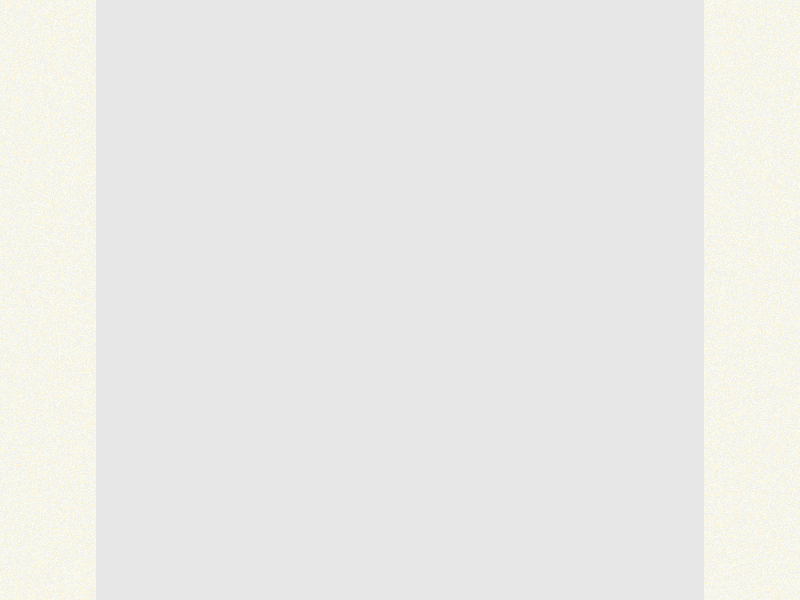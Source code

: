 // Persistence of Vision Ray Tracer Scene Description File
// for FreeCAD (http://www.freecadweb.org)

// Based on examples from the FreeCAD Website and Forum:
// https://forum.freecadweb.org/viewtopic.php?f=36&t=32745

// Modified by Way of wood (www.wayofwood.com)

#version 3.6;

#include "colors.inc"
#include "metals.inc"
#include "woods.inc"
#include "glass.inc"
#include "stones.inc"
#include "rad_def.inc"
#include "textures.inc"

// ----------------------------------------
#declare Rad_Quality = 3;

global_settings {
    assumed_gamma 1.0
    ambient_light color rgb <1.0,1.0,1.0>
    max_trace_level 20

    #switch (Rad_Quality)
     #case (1)
        radiosity { // Settings 1 (fast)
            Rad_Settings(Radiosity_Fast, off, off)
        }
        #break
     #case (2)
        radiosity { // Settings 2 (medium quality)
            Rad_Settings(Radiosity_2Bounce, on, on)
        }
        #break
     #case (3)
        radiosity{ // Settings 3 (high quality)
            Rad_Settings(Radiosity_Final, on, on)
            recursion_limit 2
        }
        #break
    #end
}

// ----------------------------------------

sky_sphere {
  pigment {
    gradient y
    color_map {
      [0.0 color Gray50]
      [0.7 color White]
    }
  }
}

// ----------------------------------------

// Floor
plane {
    y, -1
    texture {
        T_Grnt1
        scale 0.02
    }
    finish { ambient 0.0 reflection 0.1 specular 0.2 }
}


// Standard finish
//#declare StdFinish = F_MetalA;
//#declare StdFinish = finish { diffuse 0.7 };
//#declare StdFinish = finish { phong 0.5 };
//#declare StdFinish = finish { ambient rgb <0.5,0.5,0.5> };
//#declare StdFinish = finish { crand 0.5 phong 0.9};
#declare StdFinish = finish { ambient 0.01 diffuse 0.9 phong 1.0 phong_size 70 metallic brilliance 1.5} ;

// These are textures that can be used:

#declare T_wood = texture {
    T_Wood7
    scale 50.0
    translate x*1
    translate y*10
}

// Other textures are:
// Cherry_Wood, Cork, Dark_Wood, DMFDarkOak, DMFLightOak, DMFWood1
// DMFWood2, DMFWood3, DMFWood4
// See http://texlib.povray.org/wood-browsing_1.html for example pictures


// declares position and view direction

// Generated by FreeCAD (http://www.freecadweb.org/)
#declare cam_location =  <5,25.9077,5>;
#declare cam_look_at  = <5,5,5>;
#declare cam_sky      = <0,0,1>;
#declare cam_angle    = 45; 
camera {
  location  cam_location
  look_at   cam_look_at
  sky       cam_sky
  angle     cam_angle 
  right x*800/600
}
// Written by FreeCAD http://www.freecadweb.org/
// face number1 +++++++++++++++++++++++++++++++++++++++++++++++++++++++++++++++++++++
#declare Pov_Box1 = mesh2{
  vertex_vectors {
    4,
    <0,0,0>,
    <0,10,0>,
    <0,10,10>,
    <0,0,10>,
  }
  normal_vectors {
    4,
    <-1,0,-0>,
    <-1,0,-0>,
    <-1,0,-0>,
    <-1,0,-0>,
  }
  face_indices {
    2,
    <3,2,1>,
    <0,3,1>,
  }
} // end of Face1

// face number2 +++++++++++++++++++++++++++++++++++++++++++++++++++++++++++++++++++++
#declare Pov_Box2 = mesh2{
  vertex_vectors {
    4,
    <10,0,0>,
    <10,10,0>,
    <10,10,10>,
    <10,0,10>,
  }
  normal_vectors {
    4,
    <1,-0,0>,
    <1,-0,0>,
    <1,-0,0>,
    <1,-0,0>,
  }
  face_indices {
    2,
    <1,2,3>,
    <1,3,0>,
  }
} // end of Face2

// face number3 +++++++++++++++++++++++++++++++++++++++++++++++++++++++++++++++++++++
#declare Pov_Box3 = mesh2{
  vertex_vectors {
    4,
    <0,0,0>,
    <10,0,0>,
    <10,10,0>,
    <0,10,0>,
  }
  normal_vectors {
    4,
    <-0,-0,-1>,
    <-0,-0,-1>,
    <-0,-0,-1>,
    <-0,-0,-1>,
  }
  face_indices {
    2,
    <1,0,2>,
    <0,3,2>,
  }
} // end of Face3

// face number4 +++++++++++++++++++++++++++++++++++++++++++++++++++++++++++++++++++++
#declare Pov_Box4 = mesh2{
  vertex_vectors {
    4,
    <0,0,10>,
    <10,0,10>,
    <10,10,10>,
    <0,10,10>,
  }
  normal_vectors {
    4,
    <0,0,1>,
    <0,0,1>,
    <0,0,1>,
    <0,0,1>,
  }
  face_indices {
    2,
    <2,0,1>,
    <2,3,0>,
  }
} // end of Face4

// face number5 +++++++++++++++++++++++++++++++++++++++++++++++++++++++++++++++++++++
#declare Pov_Box5 = mesh2{
  vertex_vectors {
    4,
    <0,0,0>,
    <0,0,10>,
    <10,0,10>,
    <10,0,0>,
  }
  normal_vectors {
    4,
    <-0,-1,-0>,
    <-0,-1,-0>,
    <-0,-1,-0>,
    <-0,-1,-0>,
  }
  face_indices {
    2,
    <1,0,2>,
    <0,3,2>,
  }
} // end of Face5

// face number6 +++++++++++++++++++++++++++++++++++++++++++++++++++++++++++++++++++++
#declare Pov_Box6 = mesh2{
  vertex_vectors {
    4,
    <0,10,0>,
    <0,10,10>,
    <10,10,10>,
    <10,10,0>,
  }
  normal_vectors {
    4,
    <0,1,0>,
    <0,1,0>,
    <0,1,0>,
    <0,1,0>,
  }
  face_indices {
    2,
    <2,0,1>,
    <2,3,0>,
  }
} // end of Face6



// Declare all together +++++++++++++++++++++++++++++++++++++++++++++++++++++++++++++++++++++
#declare Pov_Box = union {
mesh2{ Pov_Box1}
mesh2{ Pov_Box2}
mesh2{ Pov_Box3}
mesh2{ Pov_Box4}
mesh2{ Pov_Box5}
mesh2{ Pov_Box6}
}
// instance to render
object {Pov_Box
 texture {
      pigment {color rgb <0.8,0.8,0.8>}
      finish {StdFinish } //definition on top of the project
  }
}



// Written by FreeCAD http://www.freecadweb.org/
// face number1 +++++++++++++++++++++++++++++++++++++++++++++++++++++++++++++++++++++
#declare Pov_Box1 = mesh2{
  vertex_vectors {
    4,
    <0,0,0>,
    <0,10,0>,
    <0,10,10>,
    <0,0,10>,
  }
  normal_vectors {
    4,
    <-1,0,-0>,
    <-1,0,-0>,
    <-1,0,-0>,
    <-1,0,-0>,
  }
  face_indices {
    2,
    <3,2,1>,
    <0,3,1>,
  }
} // end of Face1

// face number2 +++++++++++++++++++++++++++++++++++++++++++++++++++++++++++++++++++++
#declare Pov_Box2 = mesh2{
  vertex_vectors {
    4,
    <10,0,0>,
    <10,10,0>,
    <10,10,10>,
    <10,0,10>,
  }
  normal_vectors {
    4,
    <1,-0,0>,
    <1,-0,0>,
    <1,-0,0>,
    <1,-0,0>,
  }
  face_indices {
    2,
    <1,2,3>,
    <1,3,0>,
  }
} // end of Face2

// face number3 +++++++++++++++++++++++++++++++++++++++++++++++++++++++++++++++++++++
#declare Pov_Box3 = mesh2{
  vertex_vectors {
    4,
    <0,0,0>,
    <10,0,0>,
    <10,10,0>,
    <0,10,0>,
  }
  normal_vectors {
    4,
    <-0,-0,-1>,
    <-0,-0,-1>,
    <-0,-0,-1>,
    <-0,-0,-1>,
  }
  face_indices {
    2,
    <1,0,2>,
    <0,3,2>,
  }
} // end of Face3

// face number4 +++++++++++++++++++++++++++++++++++++++++++++++++++++++++++++++++++++
#declare Pov_Box4 = mesh2{
  vertex_vectors {
    4,
    <0,0,10>,
    <10,0,10>,
    <10,10,10>,
    <0,10,10>,
  }
  normal_vectors {
    4,
    <0,0,1>,
    <0,0,1>,
    <0,0,1>,
    <0,0,1>,
  }
  face_indices {
    2,
    <2,0,1>,
    <2,3,0>,
  }
} // end of Face4

// face number5 +++++++++++++++++++++++++++++++++++++++++++++++++++++++++++++++++++++
#declare Pov_Box5 = mesh2{
  vertex_vectors {
    4,
    <0,0,0>,
    <0,0,10>,
    <10,0,10>,
    <10,0,0>,
  }
  normal_vectors {
    4,
    <-0,-1,-0>,
    <-0,-1,-0>,
    <-0,-1,-0>,
    <-0,-1,-0>,
  }
  face_indices {
    2,
    <1,0,2>,
    <0,3,2>,
  }
} // end of Face5

// face number6 +++++++++++++++++++++++++++++++++++++++++++++++++++++++++++++++++++++
#declare Pov_Box6 = mesh2{
  vertex_vectors {
    4,
    <0,10,0>,
    <0,10,10>,
    <10,10,10>,
    <10,10,0>,
  }
  normal_vectors {
    4,
    <0,1,0>,
    <0,1,0>,
    <0,1,0>,
    <0,1,0>,
  }
  face_indices {
    2,
    <2,0,1>,
    <2,3,0>,
  }
} // end of Face6



// Declare all together +++++++++++++++++++++++++++++++++++++++++++++++++++++++++++++++++++++
#declare Pov_Box = union {
mesh2{ Pov_Box1}
mesh2{ Pov_Box2}
mesh2{ Pov_Box3}
mesh2{ Pov_Box4}
mesh2{ Pov_Box5}
mesh2{ Pov_Box6}
}
// instance to render
object {Pov_Box
 texture {
      pigment {color rgb <0.8,0.8,0.8>}
      finish {StdFinish } //definition on top of the project
  }
}



// Written by FreeCAD http://www.freecadweb.org/
// face number1 +++++++++++++++++++++++++++++++++++++++++++++++++++++++++++++++++++++
#declare Pov_Box1 = mesh2{
  vertex_vectors {
    4,
    <0,0,0>,
    <0,10,0>,
    <0,10,10>,
    <0,0,10>,
  }
  normal_vectors {
    4,
    <-1,0,-0>,
    <-1,0,-0>,
    <-1,0,-0>,
    <-1,0,-0>,
  }
  face_indices {
    2,
    <3,2,1>,
    <0,3,1>,
  }
} // end of Face1

// face number2 +++++++++++++++++++++++++++++++++++++++++++++++++++++++++++++++++++++
#declare Pov_Box2 = mesh2{
  vertex_vectors {
    4,
    <10,0,0>,
    <10,10,0>,
    <10,10,10>,
    <10,0,10>,
  }
  normal_vectors {
    4,
    <1,-0,0>,
    <1,-0,0>,
    <1,-0,0>,
    <1,-0,0>,
  }
  face_indices {
    2,
    <1,2,3>,
    <1,3,0>,
  }
} // end of Face2

// face number3 +++++++++++++++++++++++++++++++++++++++++++++++++++++++++++++++++++++
#declare Pov_Box3 = mesh2{
  vertex_vectors {
    4,
    <0,0,0>,
    <10,0,0>,
    <10,10,0>,
    <0,10,0>,
  }
  normal_vectors {
    4,
    <-0,-0,-1>,
    <-0,-0,-1>,
    <-0,-0,-1>,
    <-0,-0,-1>,
  }
  face_indices {
    2,
    <1,0,2>,
    <0,3,2>,
  }
} // end of Face3

// face number4 +++++++++++++++++++++++++++++++++++++++++++++++++++++++++++++++++++++
#declare Pov_Box4 = mesh2{
  vertex_vectors {
    4,
    <0,0,10>,
    <10,0,10>,
    <10,10,10>,
    <0,10,10>,
  }
  normal_vectors {
    4,
    <0,0,1>,
    <0,0,1>,
    <0,0,1>,
    <0,0,1>,
  }
  face_indices {
    2,
    <2,0,1>,
    <2,3,0>,
  }
} // end of Face4

// face number5 +++++++++++++++++++++++++++++++++++++++++++++++++++++++++++++++++++++
#declare Pov_Box5 = mesh2{
  vertex_vectors {
    4,
    <0,0,0>,
    <0,0,10>,
    <10,0,10>,
    <10,0,0>,
  }
  normal_vectors {
    4,
    <-0,-1,-0>,
    <-0,-1,-0>,
    <-0,-1,-0>,
    <-0,-1,-0>,
  }
  face_indices {
    2,
    <1,0,2>,
    <0,3,2>,
  }
} // end of Face5

// face number6 +++++++++++++++++++++++++++++++++++++++++++++++++++++++++++++++++++++
#declare Pov_Box6 = mesh2{
  vertex_vectors {
    4,
    <0,10,0>,
    <0,10,10>,
    <10,10,10>,
    <10,10,0>,
  }
  normal_vectors {
    4,
    <0,1,0>,
    <0,1,0>,
    <0,1,0>,
    <0,1,0>,
  }
  face_indices {
    2,
    <2,0,1>,
    <2,3,0>,
  }
} // end of Face6



// Declare all together +++++++++++++++++++++++++++++++++++++++++++++++++++++++++++++++++++++
#declare Pov_Box = union {
mesh2{ Pov_Box1}
mesh2{ Pov_Box2}
mesh2{ Pov_Box3}
mesh2{ Pov_Box4}
mesh2{ Pov_Box5}
mesh2{ Pov_Box6}
}
// instance to render
object {Pov_Box
 texture {
      pigment {color rgb <0.8,0.8,0.8>}
      finish {StdFinish } //definition on top of the project
  }
}





//default light
light_source {
cam_location + cam_angle * 100
    color White
    area_light <100, 0, 0>, <0, 0, 100>, 20, 20
    adaptive 1
    jitter
    circular orient
    fade_distance 1000 fade_power 2
}

